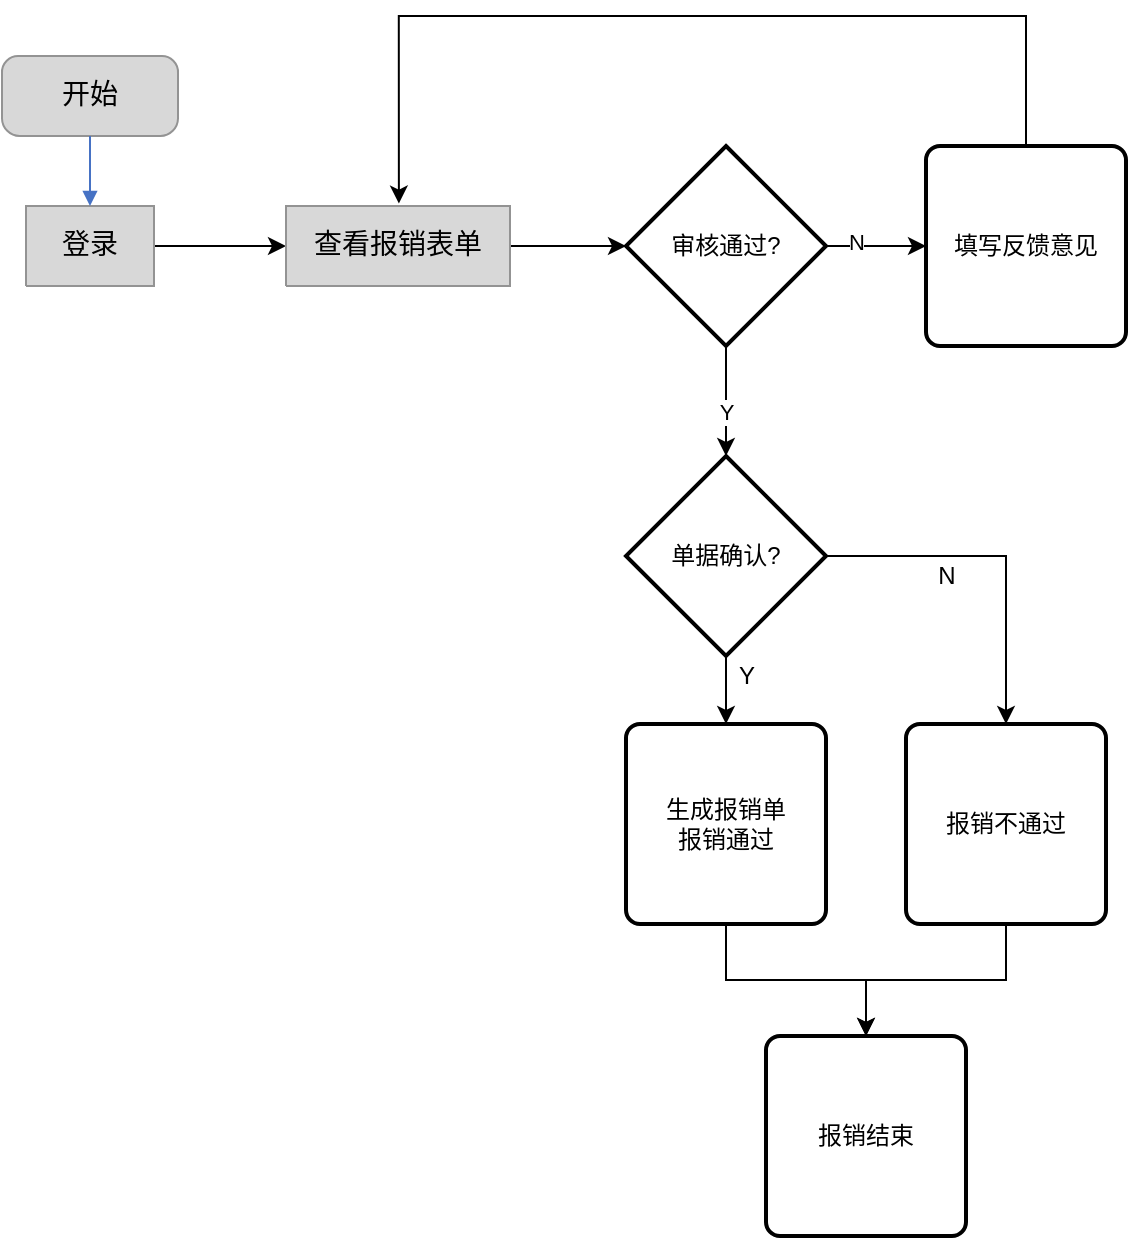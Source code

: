 <mxfile version="13.9.9" type="device"><diagram name="页-1" id="页-1"><mxGraphModel dx="585" dy="338" grid="1" gridSize="10" guides="1" tooltips="1" connect="1" arrows="1" fold="1" page="1" pageScale="1" pageWidth="1169" pageHeight="827" math="0" shadow="0"><root><mxCell id="0"/><mxCell id="1" value="连接线" parent="0"/><mxCell id="2" value="&lt;font style=&quot;font-size: 14px ; font-family: &amp;#34;simsun&amp;#34; ; color: #000000 ; direction: ltr ; letter-spacing: 0px ; line-height: 120% ; opacity: 1&quot;&gt;开始&lt;br&gt;&lt;/font&gt;" style="verticalAlign=middle;align=center;vsdxID=1;fillColor=#d8d8d8;gradientColor=none;shape=stencil(vVTbDoIwDP2aPUJmZ7w8e/mPRQcsTkbKFPx7RwoKOE2Mhre257TdaboysSkzWSgGvHRoT6rSR5cxsWUAOs8UauctJnZMbBKLKkV7yY/kF7JhNtbZXpsKNeXNeJMC/Na55O+Ja3Te467/xpV48Bg+3hADsbGlA8RzQaF6WKAruFy1cCRrXUZonXTa5gS2VCMxVZHvFSVGpgOorJQqXsJBJePOAO+VrGNYjJTwWCwHSkaT4VPpCPZ9o/gfzO8nE5zzBJMJbtYPmxrc/Ek29dOf88bzCCTaGLohfXx8NHyIDo7Y3QE=);strokeColor=#939393;labelBackgroundColor=none;rounded=0;html=1;whiteSpace=wrap;" parent="1" vertex="1"><mxGeometry x="148" y="80" width="88" height="40" as="geometry"/></mxCell><mxCell id="_mPruLr4ABSkk2BAPayf-21" style="edgeStyle=orthogonalEdgeStyle;rounded=0;orthogonalLoop=1;jettySize=auto;html=1;" edge="1" parent="1" source="4" target="7"><mxGeometry relative="1" as="geometry"/></mxCell><mxCell id="4" value="&lt;font style=&quot;font-size:14px;font-family:SimSun;color:#000000;direction:ltr;letter-spacing:0px;line-height:120%;opacity:1&quot;&gt;登录&lt;br/&gt;&lt;/font&gt;" style="verticalAlign=middle;align=center;vsdxID=3;fillColor=#d8d8d8;gradientColor=none;shape=stencil(nZBLDoAgDERP0z3SIyjew0SURgSD+Lu9kMZoXLhwN9O+tukAlrNpJg1SzDH4QW/URgNYgZTkjA4UkwJUgGXng+6DX1zLfmoymdXo17xh5zmRJ6Q42BWCfc2oJfdAr+Yv+AP9Cb7OJ3H/2JG1HNGz/84klThPVCc=);strokeColor=#939393;labelBackgroundColor=none;rounded=0;html=1;whiteSpace=wrap;" parent="1" vertex="1"><mxGeometry x="160" y="155" width="64" height="40" as="geometry"/></mxCell><mxCell id="_mPruLr4ABSkk2BAPayf-26" style="edgeStyle=orthogonalEdgeStyle;rounded=0;orthogonalLoop=1;jettySize=auto;html=1;entryX=0;entryY=0.5;entryDx=0;entryDy=0;entryPerimeter=0;" edge="1" parent="1" source="7" target="_mPruLr4ABSkk2BAPayf-25"><mxGeometry relative="1" as="geometry"/></mxCell><mxCell id="7" value="&lt;font style=&quot;font-size:14px;font-family:SimSun;color:#000000;direction:ltr;letter-spacing:0px;line-height:120%;opacity:1&quot;&gt;查看报销表单&lt;br/&gt;&lt;/font&gt;" style="verticalAlign=middle;align=center;vsdxID=6;fillColor=#d8d8d8;gradientColor=none;shape=stencil(nZBLDoAgDERP0z3SIyjew0SURgSD+Lu9kMZoXLhwN9O+tukAlrNpJg1SzDH4QW/URgNYgZTkjA4UkwJUgGXng+6DX1zLfmoymdXo17xh5zmRJ6Q42BWCfc2oJfdAr+Yv+AP9Cb7OJ3H/2JG1HNGz/84klThPVCc=);strokeColor=#939393;labelBackgroundColor=none;rounded=0;html=1;whiteSpace=wrap;" parent="1" vertex="1"><mxGeometry x="290" y="155" width="112" height="40" as="geometry"/></mxCell><mxCell id="10" parent="1" vertex="1"><mxGeometry x="316" y="247" as="geometry"/></mxCell><mxCell id="13" style="vsdxID=8;edgeStyle=none;startArrow=none;endArrow=block;startSize=5;endSize=5;strokeColor=#4672c4;spacingTop=0;spacingBottom=0;spacingLeft=0;spacingRight=0;verticalAlign=middle;html=1;labelBackgroundColor=#ffffff;rounded=0;exitX=0.5;exitY=1;exitDx=0;exitDy=0;exitPerimeter=0;entryX=0.5;entryY=0;entryDx=0;entryDy=0;entryPerimeter=0;" parent="1" source="2" target="4" edge="1"><mxGeometry relative="1" as="geometry"><mxPoint x="10" y="-1" as="offset"/><Array as="points"/></mxGeometry></mxCell><mxCell id="_mPruLr4ABSkk2BAPayf-28" style="edgeStyle=orthogonalEdgeStyle;rounded=0;orthogonalLoop=1;jettySize=auto;html=1;entryX=0.5;entryY=0;entryDx=0;entryDy=0;entryPerimeter=0;" edge="1" parent="1" source="_mPruLr4ABSkk2BAPayf-25" target="_mPruLr4ABSkk2BAPayf-34"><mxGeometry relative="1" as="geometry"><mxPoint x="510" y="280" as="targetPoint"/></mxGeometry></mxCell><mxCell id="_mPruLr4ABSkk2BAPayf-29" value="Y" style="edgeLabel;html=1;align=center;verticalAlign=middle;resizable=0;points=[];" vertex="1" connectable="0" parent="_mPruLr4ABSkk2BAPayf-28"><mxGeometry x="-0.77" y="-2" relative="1" as="geometry"><mxPoint x="2" y="26" as="offset"/></mxGeometry></mxCell><mxCell id="_mPruLr4ABSkk2BAPayf-31" style="edgeStyle=orthogonalEdgeStyle;rounded=0;orthogonalLoop=1;jettySize=auto;html=1;entryX=0;entryY=0.5;entryDx=0;entryDy=0;" edge="1" parent="1" source="_mPruLr4ABSkk2BAPayf-25" target="_mPruLr4ABSkk2BAPayf-30"><mxGeometry relative="1" as="geometry"><Array as="points"><mxPoint x="580" y="175"/><mxPoint x="580" y="175"/></Array></mxGeometry></mxCell><mxCell id="_mPruLr4ABSkk2BAPayf-33" value="N" style="edgeLabel;html=1;align=center;verticalAlign=middle;resizable=0;points=[];" vertex="1" connectable="0" parent="_mPruLr4ABSkk2BAPayf-31"><mxGeometry x="-0.413" y="2" relative="1" as="geometry"><mxPoint as="offset"/></mxGeometry></mxCell><mxCell id="_mPruLr4ABSkk2BAPayf-25" value="审核通过?" style="strokeWidth=2;html=1;shape=mxgraph.flowchart.decision;whiteSpace=wrap;" vertex="1" parent="1"><mxGeometry x="460" y="125" width="100" height="100" as="geometry"/></mxCell><mxCell id="_mPruLr4ABSkk2BAPayf-32" style="edgeStyle=orthogonalEdgeStyle;rounded=0;orthogonalLoop=1;jettySize=auto;html=1;entryX=0.504;entryY=-0.03;entryDx=0;entryDy=0;entryPerimeter=0;exitX=0.5;exitY=0;exitDx=0;exitDy=0;" edge="1" parent="1" source="_mPruLr4ABSkk2BAPayf-30" target="7"><mxGeometry relative="1" as="geometry"><mxPoint x="710" y="90" as="sourcePoint"/><Array as="points"><mxPoint x="660" y="60"/><mxPoint x="346" y="60"/></Array></mxGeometry></mxCell><mxCell id="_mPruLr4ABSkk2BAPayf-30" value="填写反馈意见" style="rounded=1;whiteSpace=wrap;html=1;absoluteArcSize=1;arcSize=14;strokeWidth=2;" vertex="1" parent="1"><mxGeometry x="610" y="125" width="100" height="100" as="geometry"/></mxCell><mxCell id="_mPruLr4ABSkk2BAPayf-36" style="edgeStyle=orthogonalEdgeStyle;rounded=0;orthogonalLoop=1;jettySize=auto;html=1;" edge="1" parent="1" source="_mPruLr4ABSkk2BAPayf-34" target="_mPruLr4ABSkk2BAPayf-35"><mxGeometry relative="1" as="geometry"/></mxCell><mxCell id="_mPruLr4ABSkk2BAPayf-38" style="edgeStyle=orthogonalEdgeStyle;rounded=0;orthogonalLoop=1;jettySize=auto;html=1;" edge="1" parent="1" source="_mPruLr4ABSkk2BAPayf-34" target="_mPruLr4ABSkk2BAPayf-37"><mxGeometry relative="1" as="geometry"/></mxCell><mxCell id="_mPruLr4ABSkk2BAPayf-34" value="单据确认?" style="strokeWidth=2;html=1;shape=mxgraph.flowchart.decision;whiteSpace=wrap;" vertex="1" parent="1"><mxGeometry x="460" y="280" width="100" height="100" as="geometry"/></mxCell><mxCell id="_mPruLr4ABSkk2BAPayf-40" style="edgeStyle=orthogonalEdgeStyle;rounded=0;orthogonalLoop=1;jettySize=auto;html=1;entryX=0.5;entryY=0;entryDx=0;entryDy=0;" edge="1" parent="1" source="_mPruLr4ABSkk2BAPayf-35" target="_mPruLr4ABSkk2BAPayf-39"><mxGeometry relative="1" as="geometry"/></mxCell><mxCell id="_mPruLr4ABSkk2BAPayf-35" value="生成报销单&lt;br&gt;报销通过" style="rounded=1;whiteSpace=wrap;html=1;absoluteArcSize=1;arcSize=14;strokeWidth=2;" vertex="1" parent="1"><mxGeometry x="460" y="414" width="100" height="100" as="geometry"/></mxCell><mxCell id="_mPruLr4ABSkk2BAPayf-41" style="edgeStyle=orthogonalEdgeStyle;rounded=0;orthogonalLoop=1;jettySize=auto;html=1;" edge="1" parent="1" source="_mPruLr4ABSkk2BAPayf-37" target="_mPruLr4ABSkk2BAPayf-39"><mxGeometry relative="1" as="geometry"/></mxCell><mxCell id="_mPruLr4ABSkk2BAPayf-37" value="报销不通过" style="rounded=1;whiteSpace=wrap;html=1;absoluteArcSize=1;arcSize=14;strokeWidth=2;" vertex="1" parent="1"><mxGeometry x="600" y="414" width="100" height="100" as="geometry"/></mxCell><mxCell id="_mPruLr4ABSkk2BAPayf-39" value="报销结束" style="rounded=1;whiteSpace=wrap;html=1;absoluteArcSize=1;arcSize=14;strokeWidth=2;" vertex="1" parent="1"><mxGeometry x="530" y="570" width="100" height="100" as="geometry"/></mxCell><mxCell id="_mPruLr4ABSkk2BAPayf-42" value="Y" style="text;html=1;align=center;verticalAlign=middle;resizable=0;points=[];autosize=1;" vertex="1" parent="1"><mxGeometry x="510" y="380" width="20" height="20" as="geometry"/></mxCell><mxCell id="_mPruLr4ABSkk2BAPayf-43" value="N" style="text;html=1;align=center;verticalAlign=middle;resizable=0;points=[];autosize=1;" vertex="1" parent="1"><mxGeometry x="610" y="330" width="20" height="20" as="geometry"/></mxCell></root></mxGraphModel></diagram></mxfile>